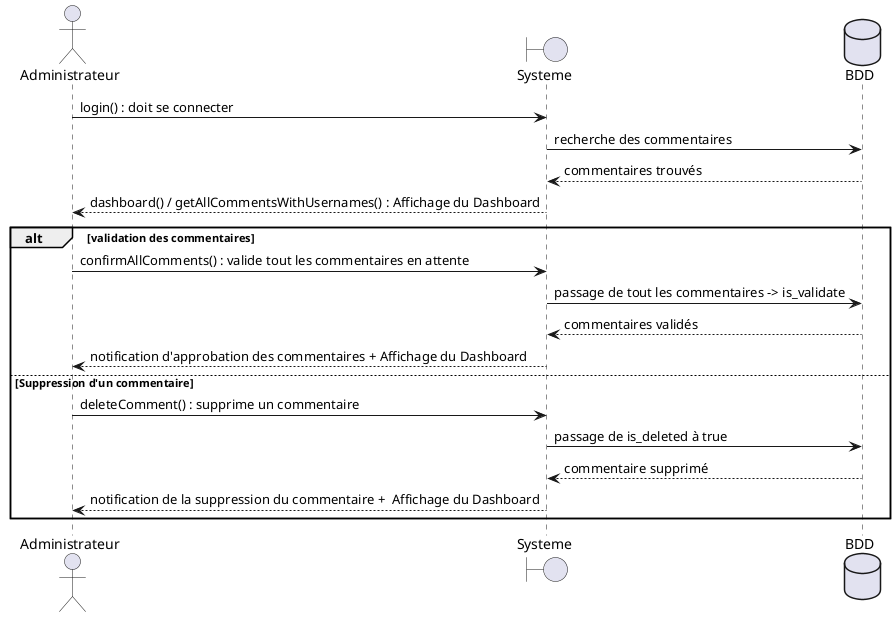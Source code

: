 @startuml valider ou supprimer un commentaire

actor Administrateur
boundary Systeme
database BDD

Administrateur -> Systeme: login() : doit se connecter
Systeme -> BDD: recherche des commentaires
BDD --> Systeme : commentaires trouvés
Systeme --> Administrateur: dashboard() / getAllCommentsWithUsernames() : Affichage du Dashboard

alt validation des commentaires
    Administrateur -> Systeme: confirmAllComments() : valide tout les commentaires en attente
    Systeme -> BDD: passage de tout les commentaires -> is_validate
    BDD --> Systeme : commentaires validés
    Systeme --> Administrateur: notification d'approbation des commentaires + Affichage du Dashboard
else Suppression d'un commentaire
    Administrateur -> Systeme: deleteComment() : supprime un commentaire
    Systeme -> BDD: passage de is_deleted à true
    BDD --> Systeme : commentaire supprimé
    Systeme --> Administrateur: notification de la suppression du commentaire +  Affichage du Dashboard
end

@enduml